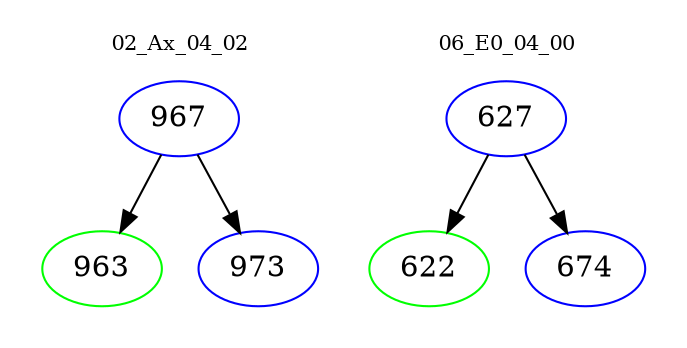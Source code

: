 digraph{
subgraph cluster_0 {
color = white
label = "02_Ax_04_02";
fontsize=10;
T0_967 [label="967", color="blue"]
T0_967 -> T0_963 [color="black"]
T0_963 [label="963", color="green"]
T0_967 -> T0_973 [color="black"]
T0_973 [label="973", color="blue"]
}
subgraph cluster_1 {
color = white
label = "06_E0_04_00";
fontsize=10;
T1_627 [label="627", color="blue"]
T1_627 -> T1_622 [color="black"]
T1_622 [label="622", color="green"]
T1_627 -> T1_674 [color="black"]
T1_674 [label="674", color="blue"]
}
}
